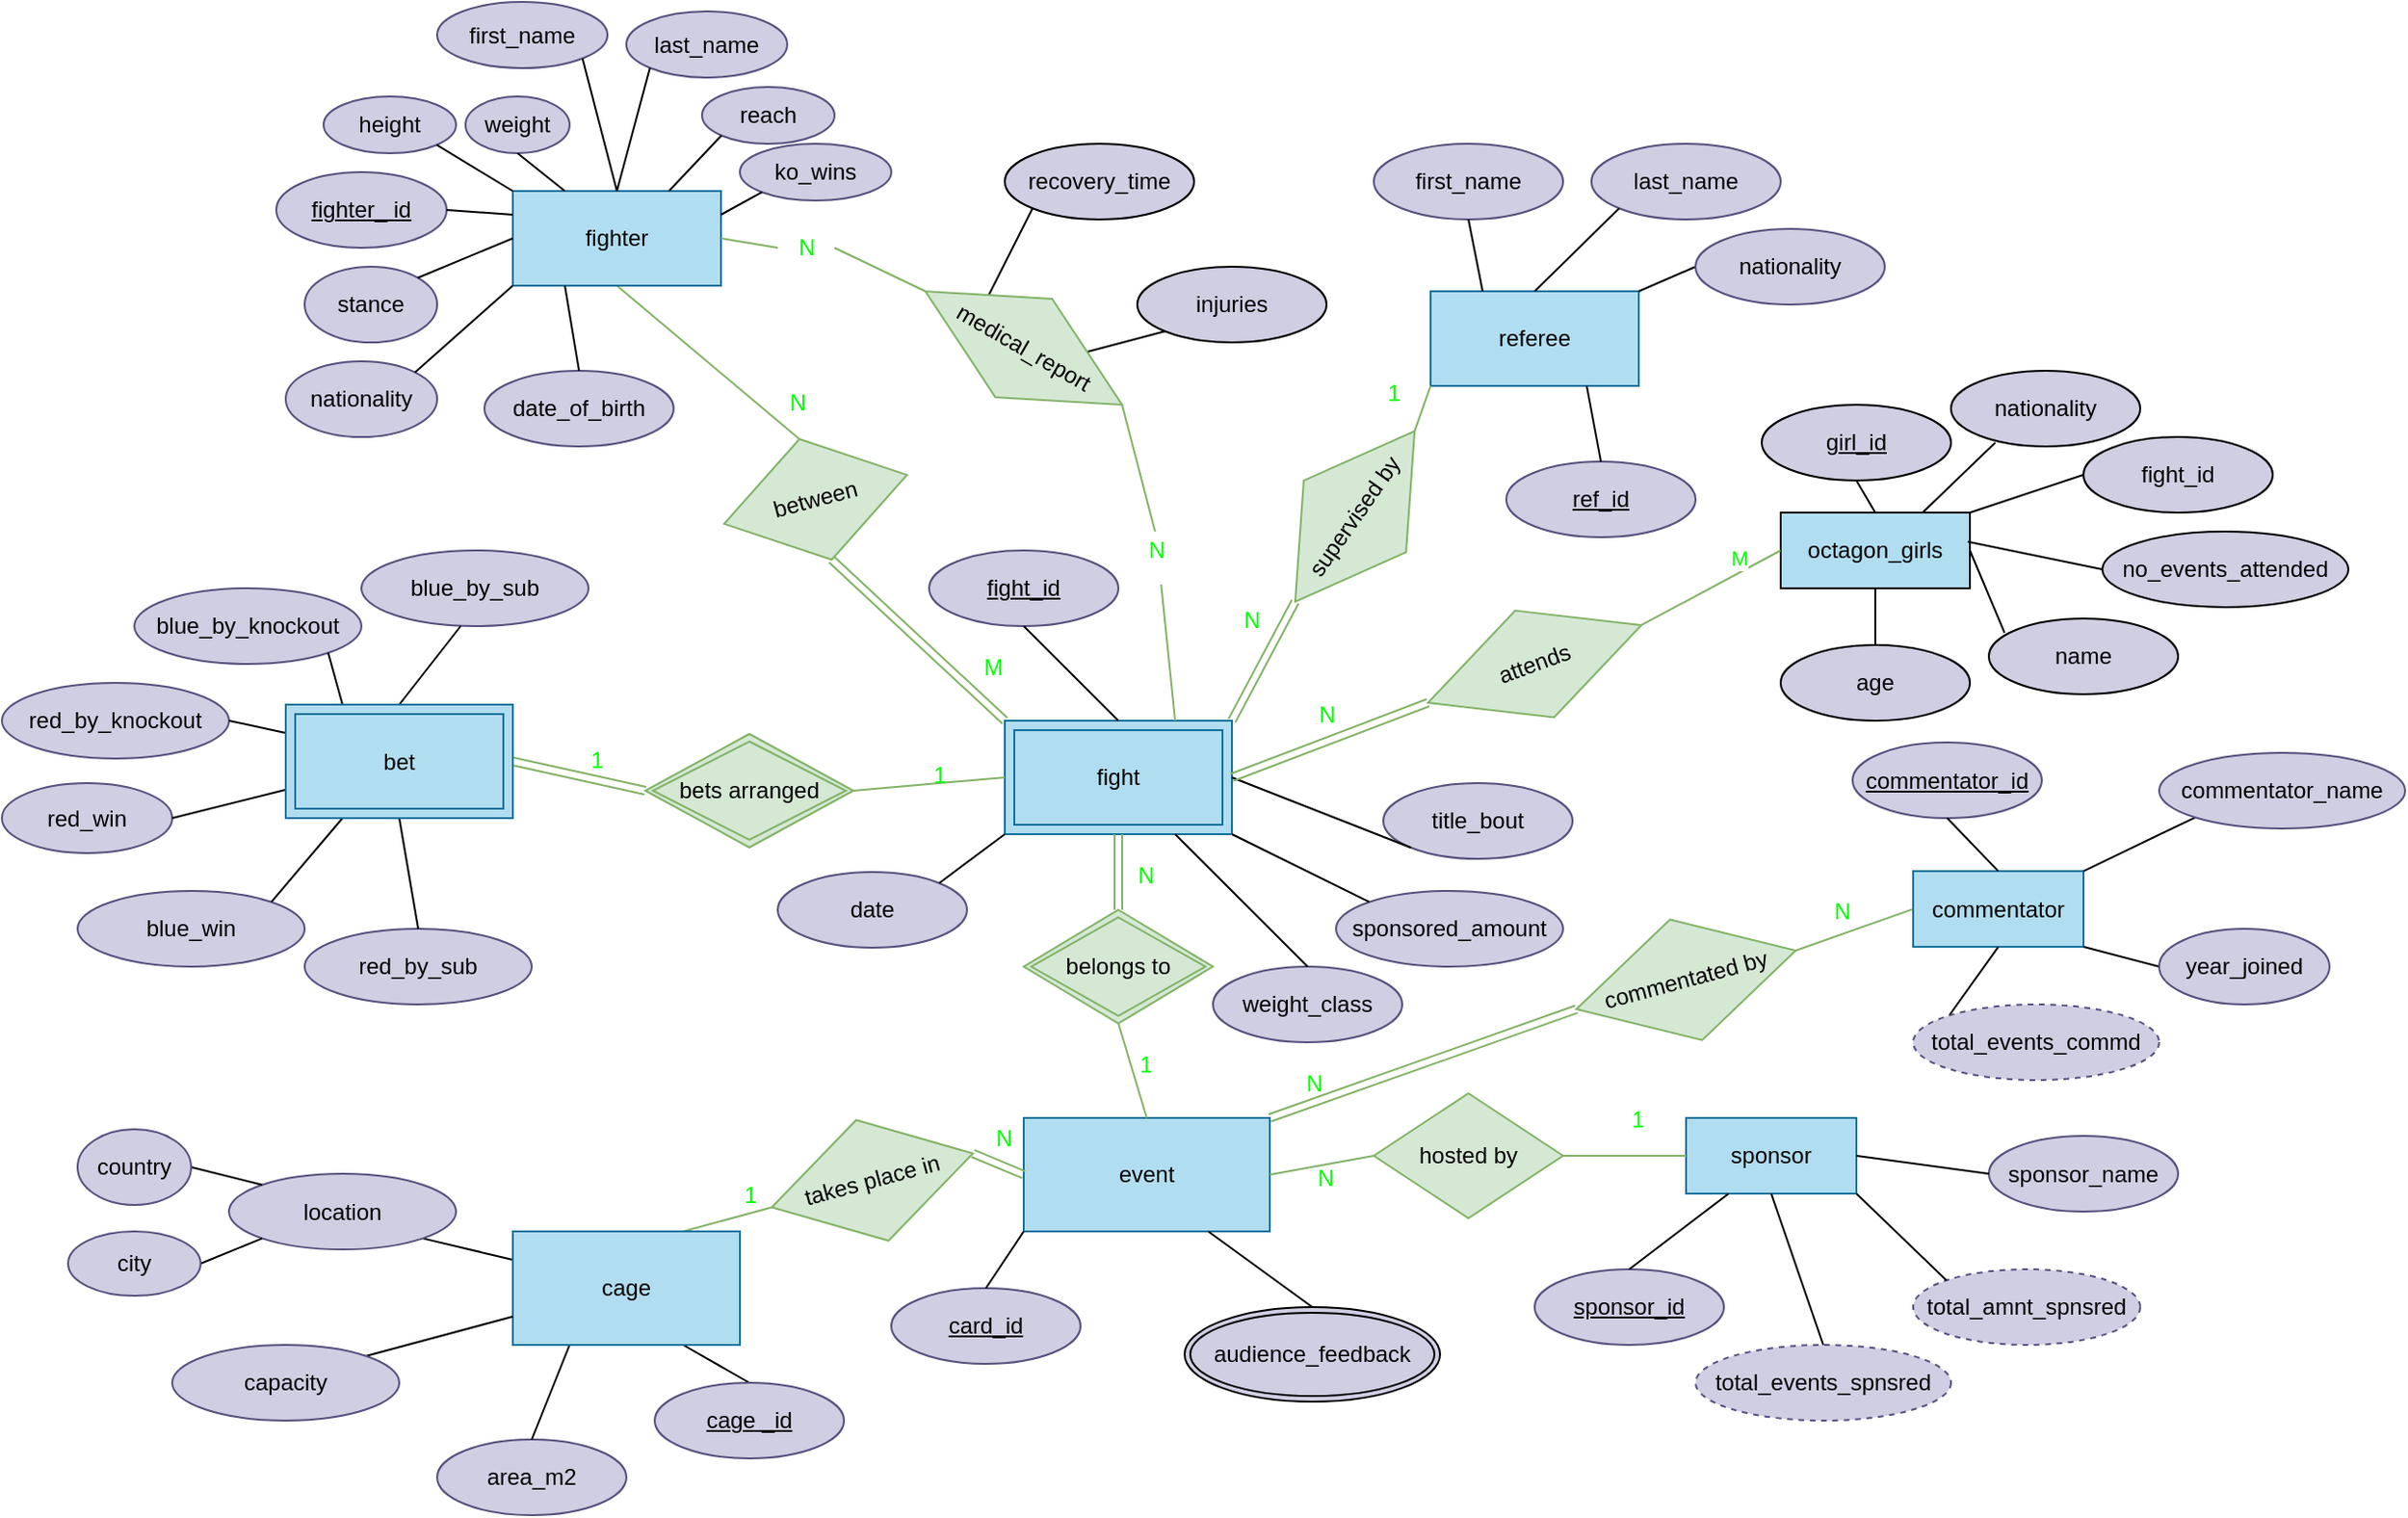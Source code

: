 <mxfile version="26.0.5">
  <diagram name="Page-1" id="aZuvtnex5jukQQ8GUdDq">
    <mxGraphModel dx="556" dy="307" grid="1" gridSize="10" guides="1" tooltips="1" connect="1" arrows="1" fold="1" page="1" pageScale="1" pageWidth="850" pageHeight="1100" math="0" shadow="0">
      <root>
        <mxCell id="0" />
        <mxCell id="1" parent="0" />
        <mxCell id="9VX4RvUI_FH1-eWX6P1F-1" value="between" style="shape=rhombus;perimeter=rhombusPerimeter;whiteSpace=wrap;html=1;align=center;rotation=-15;strokeColor=#82b366;fillColor=#d5e8d4;" parent="1" vertex="1">
          <mxGeometry x="630" y="340" width="100" height="66" as="geometry" />
        </mxCell>
        <mxCell id="9VX4RvUI_FH1-eWX6P1F-2" value="" style="shape=link;html=1;rounded=0;entryX=0;entryY=0;entryDx=0;entryDy=0;exitX=0.5;exitY=1;exitDx=0;exitDy=0;strokeColor=#82b366;fontColor=#00FF00;fillColor=#d5e8d4;" parent="1" source="9VX4RvUI_FH1-eWX6P1F-1" target="9VX4RvUI_FH1-eWX6P1F-12" edge="1">
          <mxGeometry relative="1" as="geometry">
            <mxPoint x="776" y="431" as="sourcePoint" />
            <mxPoint x="830" y="510" as="targetPoint" />
          </mxGeometry>
        </mxCell>
        <mxCell id="9VX4RvUI_FH1-eWX6P1F-3" value="M" style="resizable=0;html=1;whiteSpace=wrap;align=right;verticalAlign=bottom;fontColor=#00FF00;" parent="9VX4RvUI_FH1-eWX6P1F-2" connectable="0" vertex="1">
          <mxGeometry x="1" relative="1" as="geometry">
            <mxPoint y="-20" as="offset" />
          </mxGeometry>
        </mxCell>
        <mxCell id="9VX4RvUI_FH1-eWX6P1F-4" value="" style="endArrow=none;html=1;rounded=0;entryX=0.5;entryY=0;entryDx=0;entryDy=0;exitX=0.5;exitY=1;exitDx=0;exitDy=0;strokeColor=#82b366;fontColor=#00FF00;fillColor=#d5e8d4;" parent="1" source="9VX4RvUI_FH1-eWX6P1F-6" target="9VX4RvUI_FH1-eWX6P1F-1" edge="1">
          <mxGeometry relative="1" as="geometry">
            <mxPoint x="490" y="330" as="sourcePoint" />
            <mxPoint x="650" y="330" as="targetPoint" />
          </mxGeometry>
        </mxCell>
        <mxCell id="9VX4RvUI_FH1-eWX6P1F-5" value="event" style="whiteSpace=wrap;html=1;align=center;fillColor=#b1ddf0;strokeColor=#10739e;" parent="1" vertex="1">
          <mxGeometry x="790" y="700" width="130" height="60" as="geometry" />
        </mxCell>
        <mxCell id="9VX4RvUI_FH1-eWX6P1F-6" value="fighter" style="whiteSpace=wrap;html=1;align=center;fillColor=#b1ddf0;strokeColor=#10739e;" parent="1" vertex="1">
          <mxGeometry x="520" y="210" width="110" height="50" as="geometry" />
        </mxCell>
        <mxCell id="9VX4RvUI_FH1-eWX6P1F-7" value="sponsor" style="whiteSpace=wrap;html=1;align=center;fillColor=#b1ddf0;strokeColor=#10739e;" parent="1" vertex="1">
          <mxGeometry x="1140" y="700" width="90" height="40" as="geometry" />
        </mxCell>
        <mxCell id="9VX4RvUI_FH1-eWX6P1F-8" value="referee" style="whiteSpace=wrap;html=1;align=center;fillColor=#b1ddf0;strokeColor=#10739e;" parent="1" vertex="1">
          <mxGeometry x="1005" y="263" width="110" height="50" as="geometry" />
        </mxCell>
        <mxCell id="9VX4RvUI_FH1-eWX6P1F-9" value="N" style="resizable=0;html=1;whiteSpace=wrap;align=right;verticalAlign=bottom;fontColor=#00FF00;" parent="1" connectable="0" vertex="1">
          <mxGeometry x="680.004" y="359.995" as="geometry">
            <mxPoint x="-4" y="-29" as="offset" />
          </mxGeometry>
        </mxCell>
        <mxCell id="9VX4RvUI_FH1-eWX6P1F-10" value="hosted by" style="shape=rhombus;perimeter=rhombusPerimeter;whiteSpace=wrap;html=1;align=center;rotation=0;strokeColor=#82b366;fillColor=#d5e8d4;" parent="1" vertex="1">
          <mxGeometry x="975.0" y="687" width="100" height="66" as="geometry" />
        </mxCell>
        <mxCell id="9VX4RvUI_FH1-eWX6P1F-11" value="" style="endArrow=none;html=1;rounded=0;entryX=1;entryY=0.5;entryDx=0;entryDy=0;exitX=0;exitY=0.5;exitDx=0;exitDy=0;strokeColor=#82b366;fontColor=#00FF00;fillColor=#d5e8d4;" parent="1" source="9VX4RvUI_FH1-eWX6P1F-7" target="9VX4RvUI_FH1-eWX6P1F-10" edge="1">
          <mxGeometry relative="1" as="geometry">
            <mxPoint x="910" y="320" as="sourcePoint" />
            <mxPoint x="880" y="350" as="targetPoint" />
          </mxGeometry>
        </mxCell>
        <mxCell id="9VX4RvUI_FH1-eWX6P1F-12" value="fight" style="shape=ext;margin=3;double=1;whiteSpace=wrap;html=1;align=center;fillColor=#b1ddf0;strokeColor=#10739e;" parent="1" vertex="1">
          <mxGeometry x="780" y="490" width="120" height="60" as="geometry" />
        </mxCell>
        <mxCell id="9VX4RvUI_FH1-eWX6P1F-13" value="" style="shape=link;html=1;rounded=0;entryX=0.5;entryY=1;entryDx=0;entryDy=0;strokeColor=#82b366;fontColor=#00FF00;fillColor=#d5e8d4;exitX=0.5;exitY=0;exitDx=0;exitDy=0;" parent="1" source="9VX4RvUI_FH1-eWX6P1F-22" target="9VX4RvUI_FH1-eWX6P1F-12" edge="1">
          <mxGeometry relative="1" as="geometry">
            <mxPoint x="840" y="656" as="sourcePoint" />
            <mxPoint x="800" y="710" as="targetPoint" />
          </mxGeometry>
        </mxCell>
        <mxCell id="9VX4RvUI_FH1-eWX6P1F-14" value="N" style="resizable=0;html=1;whiteSpace=wrap;align=right;verticalAlign=bottom;fontColor=#00FF00;" parent="9VX4RvUI_FH1-eWX6P1F-13" connectable="0" vertex="1">
          <mxGeometry x="1" relative="1" as="geometry">
            <mxPoint x="20" y="30" as="offset" />
          </mxGeometry>
        </mxCell>
        <mxCell id="9VX4RvUI_FH1-eWX6P1F-15" value="" style="endArrow=none;html=1;rounded=0;entryX=0.5;entryY=1;entryDx=0;entryDy=0;exitX=0.5;exitY=0;exitDx=0;exitDy=0;strokeColor=#82b366;fontColor=#00FF00;fillColor=#d5e8d4;" parent="1" source="9VX4RvUI_FH1-eWX6P1F-5" target="9VX4RvUI_FH1-eWX6P1F-22" edge="1">
          <mxGeometry relative="1" as="geometry">
            <mxPoint x="640" y="500" as="sourcePoint" />
            <mxPoint x="840" y="590" as="targetPoint" />
            <Array as="points" />
          </mxGeometry>
        </mxCell>
        <mxCell id="9VX4RvUI_FH1-eWX6P1F-16" value="supervised by" style="shape=rhombus;perimeter=rhombusPerimeter;whiteSpace=wrap;html=1;align=center;rotation=-55;strokeColor=#82b366;fillColor=#d5e8d4;" parent="1" vertex="1">
          <mxGeometry x="910" y="349" width="110" height="66" as="geometry" />
        </mxCell>
        <mxCell id="9VX4RvUI_FH1-eWX6P1F-17" value="" style="shape=link;html=1;rounded=0;entryX=0;entryY=0.5;entryDx=0;entryDy=0;strokeColor=#82b366;fontColor=#00FF00;exitX=1;exitY=0;exitDx=0;exitDy=0;fillColor=#d5e8d4;" parent="1" source="9VX4RvUI_FH1-eWX6P1F-12" target="9VX4RvUI_FH1-eWX6P1F-16" edge="1">
          <mxGeometry relative="1" as="geometry">
            <mxPoint x="1060" y="640" as="sourcePoint" />
            <mxPoint x="1150" y="560" as="targetPoint" />
          </mxGeometry>
        </mxCell>
        <mxCell id="9VX4RvUI_FH1-eWX6P1F-18" value="N" style="resizable=0;html=1;whiteSpace=wrap;align=right;verticalAlign=bottom;fontColor=#00FF00;" parent="9VX4RvUI_FH1-eWX6P1F-17" connectable="0" vertex="1">
          <mxGeometry x="1" relative="1" as="geometry">
            <mxPoint x="-17" y="19" as="offset" />
          </mxGeometry>
        </mxCell>
        <mxCell id="9VX4RvUI_FH1-eWX6P1F-19" value="1" style="resizable=0;html=1;whiteSpace=wrap;align=right;verticalAlign=bottom;fontColor=#00FF00;" parent="1" connectable="0" vertex="1">
          <mxGeometry x="1119.996" y="709.543" as="geometry" />
        </mxCell>
        <mxCell id="9VX4RvUI_FH1-eWX6P1F-20" value="fight_id" style="ellipse;whiteSpace=wrap;html=1;align=center;fontStyle=4;fillColor=#d0cee2;strokeColor=#56517e;" parent="1" vertex="1">
          <mxGeometry x="740" y="400" width="100" height="40" as="geometry" />
        </mxCell>
        <mxCell id="9VX4RvUI_FH1-eWX6P1F-21" value="date" style="ellipse;whiteSpace=wrap;html=1;align=center;fillColor=#d0cee2;strokeColor=#56517e;" parent="1" vertex="1">
          <mxGeometry x="660" y="570" width="100" height="40" as="geometry" />
        </mxCell>
        <mxCell id="9VX4RvUI_FH1-eWX6P1F-22" value="belongs to" style="shape=rhombus;double=1;perimeter=rhombusPerimeter;whiteSpace=wrap;html=1;align=center;fillColor=#d5e8d4;strokeColor=#82b366;" parent="1" vertex="1">
          <mxGeometry x="790" y="590" width="100" height="60" as="geometry" />
        </mxCell>
        <mxCell id="9VX4RvUI_FH1-eWX6P1F-23" value="1" style="resizable=0;html=1;whiteSpace=wrap;align=right;verticalAlign=bottom;fontColor=#00FF00;" parent="1" connectable="0" vertex="1">
          <mxGeometry x="859.996" y="680.003" as="geometry" />
        </mxCell>
        <mxCell id="9VX4RvUI_FH1-eWX6P1F-24" value="" style="endArrow=none;html=1;rounded=0;entryX=0;entryY=0.5;entryDx=0;entryDy=0;exitX=1;exitY=0.5;exitDx=0;exitDy=0;strokeColor=#82b366;fontColor=#00FF00;fillColor=#d5e8d4;" parent="1" source="9VX4RvUI_FH1-eWX6P1F-111" target="9VX4RvUI_FH1-eWX6P1F-12" edge="1">
          <mxGeometry relative="1" as="geometry">
            <mxPoint x="700" y="527" as="sourcePoint" />
            <mxPoint x="731" y="381" as="targetPoint" />
          </mxGeometry>
        </mxCell>
        <mxCell id="9VX4RvUI_FH1-eWX6P1F-25" value="takes place in" style="shape=rhombus;perimeter=rhombusPerimeter;whiteSpace=wrap;html=1;align=center;rotation=-15;strokeColor=#82b366;fillColor=#d5e8d4;" parent="1" vertex="1">
          <mxGeometry x="655" y="700" width="110" height="66" as="geometry" />
        </mxCell>
        <mxCell id="9VX4RvUI_FH1-eWX6P1F-26" value="" style="endArrow=none;html=1;rounded=0;entryX=0.75;entryY=0;entryDx=0;entryDy=0;exitX=0;exitY=0.5;exitDx=0;exitDy=0;strokeColor=#82b366;fontColor=#00FF00;fillColor=#d5e8d4;" parent="1" source="9VX4RvUI_FH1-eWX6P1F-25" target="9VX4RvUI_FH1-eWX6P1F-85" edge="1">
          <mxGeometry relative="1" as="geometry">
            <mxPoint x="710" y="537" as="sourcePoint" />
            <mxPoint x="640" y="760" as="targetPoint" />
          </mxGeometry>
        </mxCell>
        <mxCell id="9VX4RvUI_FH1-eWX6P1F-27" value="" style="shape=link;html=1;rounded=0;entryX=0;entryY=0.5;entryDx=0;entryDy=0;strokeColor=#82b366;fontColor=#00FF00;fillColor=#d5e8d4;exitX=1;exitY=0.5;exitDx=0;exitDy=0;" parent="1" source="9VX4RvUI_FH1-eWX6P1F-121" target="9VX4RvUI_FH1-eWX6P1F-111" edge="1">
          <mxGeometry relative="1" as="geometry">
            <mxPoint x="520" y="515" as="sourcePoint" />
            <mxPoint x="600" y="527" as="targetPoint" />
          </mxGeometry>
        </mxCell>
        <mxCell id="9VX4RvUI_FH1-eWX6P1F-28" value="1" style="resizable=0;html=1;whiteSpace=wrap;align=right;verticalAlign=bottom;fontColor=#00FF00;" parent="9VX4RvUI_FH1-eWX6P1F-27" connectable="0" vertex="1">
          <mxGeometry x="1" relative="1" as="geometry">
            <mxPoint x="-20" y="-7" as="offset" />
          </mxGeometry>
        </mxCell>
        <mxCell id="9VX4RvUI_FH1-eWX6P1F-29" value="1" style="resizable=0;html=1;whiteSpace=wrap;align=right;verticalAlign=bottom;fontColor=#00FF00;" parent="1" connectable="0" vertex="1">
          <mxGeometry x="750.002" y="527.002" as="geometry" />
        </mxCell>
        <mxCell id="9VX4RvUI_FH1-eWX6P1F-30" value="" style="shape=link;html=1;rounded=0;entryX=1;entryY=0.5;entryDx=0;entryDy=0;strokeColor=#82b366;fontColor=#00FF00;exitX=0;exitY=0.5;exitDx=0;exitDy=0;fillColor=#d5e8d4;" parent="1" source="9VX4RvUI_FH1-eWX6P1F-5" target="9VX4RvUI_FH1-eWX6P1F-25" edge="1">
          <mxGeometry relative="1" as="geometry">
            <mxPoint x="900" y="550" as="sourcePoint" />
            <mxPoint x="980" y="553" as="targetPoint" />
          </mxGeometry>
        </mxCell>
        <mxCell id="9VX4RvUI_FH1-eWX6P1F-31" value="N" style="resizable=0;html=1;whiteSpace=wrap;align=right;verticalAlign=bottom;fontColor=#00FF00;" parent="9VX4RvUI_FH1-eWX6P1F-30" connectable="0" vertex="1">
          <mxGeometry x="1" relative="1" as="geometry">
            <mxPoint x="22" y="1" as="offset" />
          </mxGeometry>
        </mxCell>
        <mxCell id="9VX4RvUI_FH1-eWX6P1F-32" value="card_id" style="ellipse;whiteSpace=wrap;html=1;align=center;fontStyle=4;fillColor=#d0cee2;strokeColor=#56517e;" parent="1" vertex="1">
          <mxGeometry x="720" y="790" width="100" height="40" as="geometry" />
        </mxCell>
        <mxCell id="9VX4RvUI_FH1-eWX6P1F-33" value="&lt;div&gt;&lt;span style=&quot;background-color: transparent; color: light-dark(rgb(0, 0, 0), rgb(255, 255, 255));&quot;&gt;fighter_ id&lt;/span&gt;&lt;br&gt;&lt;/div&gt;" style="ellipse;whiteSpace=wrap;html=1;align=center;fontStyle=4;fillColor=#d0cee2;strokeColor=#56517e;" parent="1" vertex="1">
          <mxGeometry x="395" y="200" width="90" height="40" as="geometry" />
        </mxCell>
        <mxCell id="9VX4RvUI_FH1-eWX6P1F-34" value="sponsor_id" style="ellipse;whiteSpace=wrap;html=1;align=center;fontStyle=4;fillColor=#d0cee2;strokeColor=#56517e;" parent="1" vertex="1">
          <mxGeometry x="1060" y="780" width="100" height="40" as="geometry" />
        </mxCell>
        <mxCell id="9VX4RvUI_FH1-eWX6P1F-35" value="1" style="resizable=0;html=1;whiteSpace=wrap;align=right;verticalAlign=bottom;fontColor=#00FF00;" parent="1" connectable="0" vertex="1">
          <mxGeometry x="650.002" y="749.542" as="geometry" />
        </mxCell>
        <mxCell id="9VX4RvUI_FH1-eWX6P1F-36" value="ref_id" style="ellipse;whiteSpace=wrap;html=1;align=center;fontStyle=4;fillColor=#d0cee2;strokeColor=#56517e;" parent="1" vertex="1">
          <mxGeometry x="1045" y="353" width="100" height="40" as="geometry" />
        </mxCell>
        <mxCell id="9VX4RvUI_FH1-eWX6P1F-37" value="last&lt;span style=&quot;background-color: transparent; color: light-dark(rgb(0, 0, 0), rgb(255, 255, 255));&quot;&gt;_name&lt;/span&gt;" style="ellipse;whiteSpace=wrap;html=1;align=center;fillColor=#d0cee2;strokeColor=#56517e;" parent="1" vertex="1">
          <mxGeometry x="1090" y="185" width="100" height="40" as="geometry" />
        </mxCell>
        <mxCell id="9VX4RvUI_FH1-eWX6P1F-38" value="area_m2" style="ellipse;whiteSpace=wrap;html=1;align=center;fillColor=#d0cee2;strokeColor=#56517e;" parent="1" vertex="1">
          <mxGeometry x="480" y="870" width="100" height="40" as="geometry" />
        </mxCell>
        <mxCell id="9VX4RvUI_FH1-eWX6P1F-39" value="sponsor_name" style="ellipse;whiteSpace=wrap;html=1;align=center;fillColor=#d0cee2;strokeColor=#56517e;" parent="1" vertex="1">
          <mxGeometry x="1300" y="709.54" width="100" height="40" as="geometry" />
        </mxCell>
        <mxCell id="9VX4RvUI_FH1-eWX6P1F-40" value="first_name" style="ellipse;whiteSpace=wrap;html=1;align=center;fillColor=#d0cee2;strokeColor=#56517e;" parent="1" vertex="1">
          <mxGeometry x="480" y="110" width="90" height="35" as="geometry" />
        </mxCell>
        <mxCell id="9VX4RvUI_FH1-eWX6P1F-41" value="sponsored_amount" style="ellipse;whiteSpace=wrap;html=1;align=center;fillColor=#d0cee2;strokeColor=#56517e;" parent="1" vertex="1">
          <mxGeometry x="955" y="580" width="120" height="40" as="geometry" />
        </mxCell>
        <mxCell id="9VX4RvUI_FH1-eWX6P1F-42" value="total_amnt_spnsred" style="ellipse;whiteSpace=wrap;html=1;align=center;dashed=1;fillColor=#d0cee2;strokeColor=#56517e;" parent="1" vertex="1">
          <mxGeometry x="1260" y="780" width="120" height="40" as="geometry" />
        </mxCell>
        <mxCell id="9VX4RvUI_FH1-eWX6P1F-43" value="blue_by_knockout" style="ellipse;whiteSpace=wrap;html=1;align=center;fillColor=#d0cee2;strokeColor=#56517e;" parent="1" vertex="1">
          <mxGeometry x="320" y="420" width="120" height="40" as="geometry" />
        </mxCell>
        <mxCell id="9VX4RvUI_FH1-eWX6P1F-44" value="red_by_knockout" style="ellipse;whiteSpace=wrap;html=1;align=center;fillColor=#d0cee2;strokeColor=#56517e;" parent="1" vertex="1">
          <mxGeometry x="250" y="470" width="120" height="40" as="geometry" />
        </mxCell>
        <mxCell id="9VX4RvUI_FH1-eWX6P1F-45" value="red_win" style="ellipse;whiteSpace=wrap;html=1;align=center;fillColor=#d0cee2;strokeColor=#56517e;" parent="1" vertex="1">
          <mxGeometry x="250" y="523" width="90" height="37" as="geometry" />
        </mxCell>
        <mxCell id="9VX4RvUI_FH1-eWX6P1F-46" value="blue_win" style="ellipse;whiteSpace=wrap;html=1;align=center;fillColor=#d0cee2;strokeColor=#56517e;" parent="1" vertex="1">
          <mxGeometry x="290" y="580" width="120" height="40" as="geometry" />
        </mxCell>
        <mxCell id="9VX4RvUI_FH1-eWX6P1F-47" value="nationality" style="ellipse;whiteSpace=wrap;html=1;align=center;fillColor=#d0cee2;strokeColor=#56517e;" parent="1" vertex="1">
          <mxGeometry x="400" y="300" width="80" height="40" as="geometry" />
        </mxCell>
        <mxCell id="9VX4RvUI_FH1-eWX6P1F-48" value="" style="endArrow=none;html=1;rounded=0;entryX=0;entryY=0;entryDx=0;entryDy=0;exitX=1;exitY=1;exitDx=0;exitDy=0;" parent="1" source="9VX4RvUI_FH1-eWX6P1F-12" target="9VX4RvUI_FH1-eWX6P1F-41" edge="1">
          <mxGeometry width="50" height="50" relative="1" as="geometry">
            <mxPoint x="880" y="580" as="sourcePoint" />
            <mxPoint x="930" y="530" as="targetPoint" />
          </mxGeometry>
        </mxCell>
        <mxCell id="9VX4RvUI_FH1-eWX6P1F-49" value="" style="endArrow=none;html=1;rounded=0;entryX=0.5;entryY=1;entryDx=0;entryDy=0;exitX=0.5;exitY=0;exitDx=0;exitDy=0;" parent="1" source="9VX4RvUI_FH1-eWX6P1F-12" target="9VX4RvUI_FH1-eWX6P1F-20" edge="1">
          <mxGeometry width="50" height="50" relative="1" as="geometry">
            <mxPoint x="880" y="580" as="sourcePoint" />
            <mxPoint x="930" y="530" as="targetPoint" />
          </mxGeometry>
        </mxCell>
        <mxCell id="9VX4RvUI_FH1-eWX6P1F-50" value="" style="endArrow=none;html=1;rounded=0;exitX=1;exitY=0;exitDx=0;exitDy=0;entryX=0;entryY=1;entryDx=0;entryDy=0;" parent="1" source="9VX4RvUI_FH1-eWX6P1F-21" target="9VX4RvUI_FH1-eWX6P1F-12" edge="1">
          <mxGeometry width="50" height="50" relative="1" as="geometry">
            <mxPoint x="880" y="580" as="sourcePoint" />
            <mxPoint x="930" y="530" as="targetPoint" />
          </mxGeometry>
        </mxCell>
        <mxCell id="9VX4RvUI_FH1-eWX6P1F-51" value="" style="endArrow=none;html=1;rounded=0;exitX=1;exitY=1;exitDx=0;exitDy=0;entryX=0;entryY=0.25;entryDx=0;entryDy=0;" parent="1" source="9VX4RvUI_FH1-eWX6P1F-113" target="9VX4RvUI_FH1-eWX6P1F-85" edge="1">
          <mxGeometry width="50" height="50" relative="1" as="geometry">
            <mxPoint x="490" y="740" as="sourcePoint" />
            <mxPoint x="600" y="760" as="targetPoint" />
          </mxGeometry>
        </mxCell>
        <mxCell id="9VX4RvUI_FH1-eWX6P1F-52" value="" style="endArrow=none;html=1;rounded=0;exitX=0.5;exitY=0;exitDx=0;exitDy=0;entryX=0.25;entryY=1;entryDx=0;entryDy=0;" parent="1" source="9VX4RvUI_FH1-eWX6P1F-38" target="9VX4RvUI_FH1-eWX6P1F-85" edge="1">
          <mxGeometry width="50" height="50" relative="1" as="geometry">
            <mxPoint x="880" y="780" as="sourcePoint" />
            <mxPoint x="600" y="800" as="targetPoint" />
          </mxGeometry>
        </mxCell>
        <mxCell id="9VX4RvUI_FH1-eWX6P1F-53" value="" style="endArrow=none;html=1;rounded=0;exitX=0.5;exitY=0;exitDx=0;exitDy=0;entryX=0;entryY=1;entryDx=0;entryDy=0;" parent="1" source="9VX4RvUI_FH1-eWX6P1F-32" target="9VX4RvUI_FH1-eWX6P1F-5" edge="1">
          <mxGeometry width="50" height="50" relative="1" as="geometry">
            <mxPoint x="880" y="780" as="sourcePoint" />
            <mxPoint x="930" y="730" as="targetPoint" />
          </mxGeometry>
        </mxCell>
        <mxCell id="9VX4RvUI_FH1-eWX6P1F-54" value="" style="endArrow=none;html=1;rounded=0;exitX=0;exitY=0;exitDx=0;exitDy=0;entryX=1;entryY=1;entryDx=0;entryDy=0;" parent="1" source="9VX4RvUI_FH1-eWX6P1F-42" target="9VX4RvUI_FH1-eWX6P1F-7" edge="1">
          <mxGeometry width="50" height="50" relative="1" as="geometry">
            <mxPoint x="880" y="780" as="sourcePoint" />
            <mxPoint x="930" y="730" as="targetPoint" />
          </mxGeometry>
        </mxCell>
        <mxCell id="9VX4RvUI_FH1-eWX6P1F-55" value="" style="endArrow=none;html=1;rounded=0;exitX=0.5;exitY=0;exitDx=0;exitDy=0;entryX=0.25;entryY=1;entryDx=0;entryDy=0;" parent="1" source="9VX4RvUI_FH1-eWX6P1F-34" target="9VX4RvUI_FH1-eWX6P1F-7" edge="1">
          <mxGeometry width="50" height="50" relative="1" as="geometry">
            <mxPoint x="880" y="780" as="sourcePoint" />
            <mxPoint x="930" y="730" as="targetPoint" />
          </mxGeometry>
        </mxCell>
        <mxCell id="9VX4RvUI_FH1-eWX6P1F-56" value="" style="endArrow=none;html=1;rounded=0;exitX=0;exitY=0.5;exitDx=0;exitDy=0;entryX=1;entryY=0.5;entryDx=0;entryDy=0;" parent="1" source="9VX4RvUI_FH1-eWX6P1F-39" target="9VX4RvUI_FH1-eWX6P1F-7" edge="1">
          <mxGeometry width="50" height="50" relative="1" as="geometry">
            <mxPoint x="880" y="780" as="sourcePoint" />
            <mxPoint x="930" y="730" as="targetPoint" />
          </mxGeometry>
        </mxCell>
        <mxCell id="9VX4RvUI_FH1-eWX6P1F-57" value="" style="endArrow=none;html=1;rounded=0;entryX=0;entryY=1;entryDx=0;entryDy=0;exitX=0.5;exitY=0;exitDx=0;exitDy=0;" parent="1" source="9VX4RvUI_FH1-eWX6P1F-8" target="9VX4RvUI_FH1-eWX6P1F-37" edge="1">
          <mxGeometry width="50" height="50" relative="1" as="geometry">
            <mxPoint x="880" y="780" as="sourcePoint" />
            <mxPoint x="930" y="730" as="targetPoint" />
          </mxGeometry>
        </mxCell>
        <mxCell id="9VX4RvUI_FH1-eWX6P1F-58" value="" style="endArrow=none;html=1;rounded=0;entryX=0.5;entryY=0;entryDx=0;entryDy=0;exitX=0.75;exitY=1;exitDx=0;exitDy=0;" parent="1" source="9VX4RvUI_FH1-eWX6P1F-8" target="9VX4RvUI_FH1-eWX6P1F-36" edge="1">
          <mxGeometry width="50" height="50" relative="1" as="geometry">
            <mxPoint x="880" y="780" as="sourcePoint" />
            <mxPoint x="930" y="730" as="targetPoint" />
          </mxGeometry>
        </mxCell>
        <mxCell id="9VX4RvUI_FH1-eWX6P1F-59" value="" style="endArrow=none;html=1;rounded=0;entryX=1;entryY=0;entryDx=0;entryDy=0;exitX=0;exitY=1;exitDx=0;exitDy=0;" parent="1" source="9VX4RvUI_FH1-eWX6P1F-6" target="9VX4RvUI_FH1-eWX6P1F-47" edge="1">
          <mxGeometry width="50" height="50" relative="1" as="geometry">
            <mxPoint x="880" y="380" as="sourcePoint" />
            <mxPoint x="930" y="330" as="targetPoint" />
          </mxGeometry>
        </mxCell>
        <mxCell id="9VX4RvUI_FH1-eWX6P1F-60" value="" style="endArrow=none;html=1;rounded=0;entryX=1;entryY=0.5;entryDx=0;entryDy=0;exitX=0;exitY=0.25;exitDx=0;exitDy=0;" parent="1" source="9VX4RvUI_FH1-eWX6P1F-6" target="9VX4RvUI_FH1-eWX6P1F-33" edge="1">
          <mxGeometry width="50" height="50" relative="1" as="geometry">
            <mxPoint x="880" y="380" as="sourcePoint" />
            <mxPoint x="930" y="330" as="targetPoint" />
          </mxGeometry>
        </mxCell>
        <mxCell id="9VX4RvUI_FH1-eWX6P1F-61" value="" style="endArrow=none;html=1;rounded=0;entryX=1;entryY=1;entryDx=0;entryDy=0;exitX=0.5;exitY=0;exitDx=0;exitDy=0;" parent="1" source="9VX4RvUI_FH1-eWX6P1F-6" target="9VX4RvUI_FH1-eWX6P1F-40" edge="1">
          <mxGeometry width="50" height="50" relative="1" as="geometry">
            <mxPoint x="880" y="380" as="sourcePoint" />
            <mxPoint x="930" y="330" as="targetPoint" />
          </mxGeometry>
        </mxCell>
        <mxCell id="9VX4RvUI_FH1-eWX6P1F-62" value="" style="endArrow=none;html=1;rounded=0;exitX=1;exitY=1;exitDx=0;exitDy=0;entryX=0.25;entryY=0;entryDx=0;entryDy=0;" parent="1" source="9VX4RvUI_FH1-eWX6P1F-43" target="9VX4RvUI_FH1-eWX6P1F-121" edge="1">
          <mxGeometry width="50" height="50" relative="1" as="geometry">
            <mxPoint x="450" y="580" as="sourcePoint" />
            <mxPoint x="437.5" y="490" as="targetPoint" />
          </mxGeometry>
        </mxCell>
        <mxCell id="9VX4RvUI_FH1-eWX6P1F-63" value="" style="endArrow=none;html=1;rounded=0;exitX=1;exitY=0.5;exitDx=0;exitDy=0;entryX=0;entryY=0.25;entryDx=0;entryDy=0;" parent="1" source="9VX4RvUI_FH1-eWX6P1F-44" target="9VX4RvUI_FH1-eWX6P1F-121" edge="1">
          <mxGeometry width="50" height="50" relative="1" as="geometry">
            <mxPoint x="450" y="580" as="sourcePoint" />
            <mxPoint x="410" y="502.5" as="targetPoint" />
          </mxGeometry>
        </mxCell>
        <mxCell id="9VX4RvUI_FH1-eWX6P1F-64" value="" style="endArrow=none;html=1;rounded=0;exitX=1;exitY=0.5;exitDx=0;exitDy=0;entryX=0;entryY=0.75;entryDx=0;entryDy=0;" parent="1" source="9VX4RvUI_FH1-eWX6P1F-45" target="9VX4RvUI_FH1-eWX6P1F-121" edge="1">
          <mxGeometry width="50" height="50" relative="1" as="geometry">
            <mxPoint x="450" y="580" as="sourcePoint" />
            <mxPoint x="410" y="527.5" as="targetPoint" />
          </mxGeometry>
        </mxCell>
        <mxCell id="9VX4RvUI_FH1-eWX6P1F-65" value="" style="endArrow=none;html=1;rounded=0;exitX=1;exitY=0;exitDx=0;exitDy=0;entryX=0.25;entryY=1;entryDx=0;entryDy=0;" parent="1" source="9VX4RvUI_FH1-eWX6P1F-46" target="9VX4RvUI_FH1-eWX6P1F-121" edge="1">
          <mxGeometry width="50" height="50" relative="1" as="geometry">
            <mxPoint x="450" y="580" as="sourcePoint" />
            <mxPoint x="437.5" y="540" as="targetPoint" />
          </mxGeometry>
        </mxCell>
        <mxCell id="9VX4RvUI_FH1-eWX6P1F-66" value="title_bout" style="ellipse;whiteSpace=wrap;html=1;align=center;fillColor=#d0cee2;strokeColor=#56517e;" parent="1" vertex="1">
          <mxGeometry x="980" y="523" width="100" height="40" as="geometry" />
        </mxCell>
        <mxCell id="9VX4RvUI_FH1-eWX6P1F-67" value="weight_class" style="ellipse;whiteSpace=wrap;html=1;align=center;fillColor=#d0cee2;strokeColor=#56517e;" parent="1" vertex="1">
          <mxGeometry x="890" y="620" width="100" height="40" as="geometry" />
        </mxCell>
        <mxCell id="9VX4RvUI_FH1-eWX6P1F-68" value="" style="endArrow=none;html=1;rounded=0;entryX=0.5;entryY=0;entryDx=0;entryDy=0;exitX=0.75;exitY=1;exitDx=0;exitDy=0;" parent="1" source="9VX4RvUI_FH1-eWX6P1F-12" target="9VX4RvUI_FH1-eWX6P1F-67" edge="1">
          <mxGeometry width="50" height="50" relative="1" as="geometry">
            <mxPoint x="740" y="540" as="sourcePoint" />
            <mxPoint x="790" y="490" as="targetPoint" />
          </mxGeometry>
        </mxCell>
        <mxCell id="9VX4RvUI_FH1-eWX6P1F-69" value="" style="endArrow=none;html=1;rounded=0;entryX=0;entryY=1;entryDx=0;entryDy=0;exitX=1;exitY=0.5;exitDx=0;exitDy=0;" parent="1" source="9VX4RvUI_FH1-eWX6P1F-12" target="9VX4RvUI_FH1-eWX6P1F-66" edge="1">
          <mxGeometry width="50" height="50" relative="1" as="geometry">
            <mxPoint x="740" y="540" as="sourcePoint" />
            <mxPoint x="790" y="490" as="targetPoint" />
          </mxGeometry>
        </mxCell>
        <mxCell id="9VX4RvUI_FH1-eWX6P1F-70" value="height" style="ellipse;whiteSpace=wrap;html=1;align=center;fillColor=#d0cee2;strokeColor=#56517e;" parent="1" vertex="1">
          <mxGeometry x="420" y="160" width="70" height="30" as="geometry" />
        </mxCell>
        <mxCell id="9VX4RvUI_FH1-eWX6P1F-71" value="date_of_birth" style="ellipse;whiteSpace=wrap;html=1;align=center;fillColor=#d0cee2;strokeColor=#56517e;" parent="1" vertex="1">
          <mxGeometry x="505" y="305" width="100" height="40" as="geometry" />
        </mxCell>
        <mxCell id="9VX4RvUI_FH1-eWX6P1F-72" value="weight" style="ellipse;whiteSpace=wrap;html=1;align=center;fillColor=#d0cee2;strokeColor=#56517e;rotation=0;" parent="1" vertex="1">
          <mxGeometry x="495" y="160" width="55" height="30" as="geometry" />
        </mxCell>
        <mxCell id="9VX4RvUI_FH1-eWX6P1F-73" value="reach" style="ellipse;whiteSpace=wrap;html=1;align=center;fillColor=#d0cee2;strokeColor=#56517e;" parent="1" vertex="1">
          <mxGeometry x="620" y="155" width="70" height="30" as="geometry" />
        </mxCell>
        <mxCell id="9VX4RvUI_FH1-eWX6P1F-74" value="stance" style="ellipse;whiteSpace=wrap;html=1;align=center;fillColor=#d0cee2;strokeColor=#56517e;" parent="1" vertex="1">
          <mxGeometry x="410" y="250" width="70" height="40" as="geometry" />
        </mxCell>
        <mxCell id="9VX4RvUI_FH1-eWX6P1F-75" value="" style="endArrow=none;html=1;rounded=0;entryX=0.5;entryY=1;entryDx=0;entryDy=0;exitX=0.25;exitY=0;exitDx=0;exitDy=0;" parent="1" source="9VX4RvUI_FH1-eWX6P1F-6" target="9VX4RvUI_FH1-eWX6P1F-72" edge="1">
          <mxGeometry width="50" height="50" relative="1" as="geometry">
            <mxPoint x="440" y="340" as="sourcePoint" />
            <mxPoint x="490" y="290" as="targetPoint" />
          </mxGeometry>
        </mxCell>
        <mxCell id="9VX4RvUI_FH1-eWX6P1F-76" value="" style="endArrow=none;html=1;rounded=0;entryX=0;entryY=0;entryDx=0;entryDy=0;exitX=1;exitY=1;exitDx=0;exitDy=0;" parent="1" source="9VX4RvUI_FH1-eWX6P1F-70" target="9VX4RvUI_FH1-eWX6P1F-6" edge="1">
          <mxGeometry width="50" height="50" relative="1" as="geometry">
            <mxPoint x="440" y="340" as="sourcePoint" />
            <mxPoint x="490" y="290" as="targetPoint" />
          </mxGeometry>
        </mxCell>
        <mxCell id="9VX4RvUI_FH1-eWX6P1F-77" value="" style="endArrow=none;html=1;rounded=0;entryX=0.5;entryY=0;entryDx=0;entryDy=0;exitX=0.25;exitY=1;exitDx=0;exitDy=0;" parent="1" source="9VX4RvUI_FH1-eWX6P1F-6" target="9VX4RvUI_FH1-eWX6P1F-71" edge="1">
          <mxGeometry width="50" height="50" relative="1" as="geometry">
            <mxPoint x="440" y="340" as="sourcePoint" />
            <mxPoint x="490" y="290" as="targetPoint" />
          </mxGeometry>
        </mxCell>
        <mxCell id="9VX4RvUI_FH1-eWX6P1F-78" value="" style="endArrow=none;html=1;rounded=0;entryX=0;entryY=1;entryDx=0;entryDy=0;exitX=0.75;exitY=0;exitDx=0;exitDy=0;" parent="1" source="9VX4RvUI_FH1-eWX6P1F-6" target="9VX4RvUI_FH1-eWX6P1F-73" edge="1">
          <mxGeometry width="50" height="50" relative="1" as="geometry">
            <mxPoint x="633" y="220" as="sourcePoint" />
            <mxPoint x="490" y="290" as="targetPoint" />
          </mxGeometry>
        </mxCell>
        <mxCell id="9VX4RvUI_FH1-eWX6P1F-79" value="" style="endArrow=none;html=1;rounded=0;entryX=1;entryY=0;entryDx=0;entryDy=0;exitX=0;exitY=0.5;exitDx=0;exitDy=0;" parent="1" source="9VX4RvUI_FH1-eWX6P1F-6" target="9VX4RvUI_FH1-eWX6P1F-74" edge="1">
          <mxGeometry width="50" height="50" relative="1" as="geometry">
            <mxPoint x="570" y="400" as="sourcePoint" />
            <mxPoint x="620" y="350" as="targetPoint" />
          </mxGeometry>
        </mxCell>
        <mxCell id="9VX4RvUI_FH1-eWX6P1F-80" value="" style="endArrow=none;html=1;rounded=0;entryX=0.5;entryY=0;entryDx=0;entryDy=0;exitX=0.75;exitY=1;exitDx=0;exitDy=0;" parent="1" source="9VX4RvUI_FH1-eWX6P1F-85" target="9VX4RvUI_FH1-eWX6P1F-120" edge="1">
          <mxGeometry width="50" height="50" relative="1" as="geometry">
            <mxPoint x="640" y="800" as="sourcePoint" />
            <mxPoint x="670" y="840" as="targetPoint" />
          </mxGeometry>
        </mxCell>
        <mxCell id="9VX4RvUI_FH1-eWX6P1F-81" value="blue_by_sub" style="ellipse;whiteSpace=wrap;html=1;align=center;fillColor=#d0cee2;strokeColor=#56517e;" parent="1" vertex="1">
          <mxGeometry x="440" y="400" width="120" height="40" as="geometry" />
        </mxCell>
        <mxCell id="9VX4RvUI_FH1-eWX6P1F-82" value="red_by_sub" style="ellipse;whiteSpace=wrap;html=1;align=center;fillColor=#d0cee2;strokeColor=#56517e;" parent="1" vertex="1">
          <mxGeometry x="410" y="600" width="120" height="40" as="geometry" />
        </mxCell>
        <mxCell id="9VX4RvUI_FH1-eWX6P1F-83" value="" style="endArrow=none;html=1;rounded=0;entryX=0.5;entryY=0;entryDx=0;entryDy=0;exitX=0.5;exitY=1;exitDx=0;exitDy=0;" parent="1" source="9VX4RvUI_FH1-eWX6P1F-121" target="9VX4RvUI_FH1-eWX6P1F-82" edge="1">
          <mxGeometry width="50" height="50" relative="1" as="geometry">
            <mxPoint x="465" y="540" as="sourcePoint" />
            <mxPoint x="600" y="450" as="targetPoint" />
          </mxGeometry>
        </mxCell>
        <mxCell id="9VX4RvUI_FH1-eWX6P1F-84" value="" style="endArrow=none;html=1;rounded=0;exitX=0.437;exitY=1;exitDx=0;exitDy=0;exitPerimeter=0;entryX=0.5;entryY=0;entryDx=0;entryDy=0;" parent="1" source="9VX4RvUI_FH1-eWX6P1F-81" target="9VX4RvUI_FH1-eWX6P1F-121" edge="1">
          <mxGeometry width="50" height="50" relative="1" as="geometry">
            <mxPoint x="550" y="500" as="sourcePoint" />
            <mxPoint x="465" y="490" as="targetPoint" />
          </mxGeometry>
        </mxCell>
        <mxCell id="9VX4RvUI_FH1-eWX6P1F-85" value="cage" style="whiteSpace=wrap;html=1;align=center;fillColor=#b1ddf0;strokeColor=#10739e;" parent="1" vertex="1">
          <mxGeometry x="520" y="760" width="120" height="60" as="geometry" />
        </mxCell>
        <mxCell id="9VX4RvUI_FH1-eWX6P1F-88" value="" style="endArrow=none;html=1;rounded=0;entryX=1;entryY=0.5;entryDx=0;entryDy=0;exitX=0;exitY=1;exitDx=0;exitDy=0;strokeColor=#82b366;fontColor=#00FF00;fillColor=#d5e8d4;" parent="1" source="9VX4RvUI_FH1-eWX6P1F-8" target="9VX4RvUI_FH1-eWX6P1F-16" edge="1">
          <mxGeometry relative="1" as="geometry">
            <mxPoint x="1170" y="736" as="sourcePoint" />
            <mxPoint x="1085" y="723" as="targetPoint" />
          </mxGeometry>
        </mxCell>
        <mxCell id="9VX4RvUI_FH1-eWX6P1F-89" value="ko_wins" style="ellipse;whiteSpace=wrap;html=1;align=center;fillColor=#d0cee2;strokeColor=#56517e;" parent="1" vertex="1">
          <mxGeometry x="640" y="185" width="80" height="30" as="geometry" />
        </mxCell>
        <mxCell id="9VX4RvUI_FH1-eWX6P1F-90" value="" style="endArrow=none;html=1;rounded=0;entryX=0;entryY=1;entryDx=0;entryDy=0;exitX=1;exitY=0.25;exitDx=0;exitDy=0;" parent="1" source="9VX4RvUI_FH1-eWX6P1F-6" target="9VX4RvUI_FH1-eWX6P1F-89" edge="1">
          <mxGeometry width="50" height="50" relative="1" as="geometry">
            <mxPoint x="710" y="290" as="sourcePoint" />
            <mxPoint x="500" y="350" as="targetPoint" />
          </mxGeometry>
        </mxCell>
        <mxCell id="9VX4RvUI_FH1-eWX6P1F-91" value="" style="endArrow=none;html=1;rounded=0;exitX=1;exitY=0;exitDx=0;exitDy=0;entryX=0;entryY=0.5;entryDx=0;entryDy=0;" parent="1" source="9VX4RvUI_FH1-eWX6P1F-8" target="bmsKPPKgogqOQ1_oIMIK-13" edge="1">
          <mxGeometry width="50" height="50" relative="1" as="geometry">
            <mxPoint x="1430" y="383" as="sourcePoint" />
            <mxPoint x="1145.0" y="250" as="targetPoint" />
          </mxGeometry>
        </mxCell>
        <mxCell id="9VX4RvUI_FH1-eWX6P1F-92" value="commentated by" style="shape=rhombus;perimeter=rhombusPerimeter;whiteSpace=wrap;html=1;align=center;rotation=-15;strokeColor=#82b366;fillColor=#d5e8d4;" parent="1" vertex="1">
          <mxGeometry x="1080" y="594" width="120" height="66" as="geometry" />
        </mxCell>
        <mxCell id="9VX4RvUI_FH1-eWX6P1F-93" value="" style="shape=link;html=1;rounded=0;exitX=0;exitY=0.5;exitDx=0;exitDy=0;strokeColor=#82b366;fontColor=#00FF00;entryX=1;entryY=0;entryDx=0;entryDy=0;fillColor=#d5e8d4;" parent="1" source="9VX4RvUI_FH1-eWX6P1F-92" target="9VX4RvUI_FH1-eWX6P1F-5" edge="1">
          <mxGeometry relative="1" as="geometry">
            <mxPoint x="1151" y="381" as="sourcePoint" />
            <mxPoint x="1035" y="640" as="targetPoint" />
          </mxGeometry>
        </mxCell>
        <mxCell id="9VX4RvUI_FH1-eWX6P1F-94" value="N" style="resizable=0;html=1;whiteSpace=wrap;align=right;verticalAlign=bottom;fontColor=#00FF00;" parent="9VX4RvUI_FH1-eWX6P1F-93" connectable="0" vertex="1">
          <mxGeometry x="1" relative="1" as="geometry">
            <mxPoint x="30" y="-10" as="offset" />
          </mxGeometry>
        </mxCell>
        <mxCell id="9VX4RvUI_FH1-eWX6P1F-95" value="" style="endArrow=none;html=1;rounded=0;entryX=1;entryY=0.5;entryDx=0;entryDy=0;strokeColor=#82b366;fontColor=#00FF00;fillColor=#d5e8d4;exitX=0;exitY=0.5;exitDx=0;exitDy=0;" parent="1" source="9VX4RvUI_FH1-eWX6P1F-97" target="9VX4RvUI_FH1-eWX6P1F-92" edge="1">
          <mxGeometry relative="1" as="geometry">
            <mxPoint x="1305" y="560" as="sourcePoint" />
            <mxPoint x="1025" y="230" as="targetPoint" />
          </mxGeometry>
        </mxCell>
        <mxCell id="9VX4RvUI_FH1-eWX6P1F-96" value="N" style="resizable=0;html=1;whiteSpace=wrap;align=right;verticalAlign=bottom;fontColor=#00FF00;" parent="1" connectable="0" vertex="1">
          <mxGeometry x="1229.996" y="600.003" as="geometry">
            <mxPoint x="-1" y="-1" as="offset" />
          </mxGeometry>
        </mxCell>
        <mxCell id="9VX4RvUI_FH1-eWX6P1F-97" value="commentator" style="whiteSpace=wrap;html=1;align=center;fillColor=#b1ddf0;strokeColor=#10739e;" parent="1" vertex="1">
          <mxGeometry x="1260" y="569.54" width="90" height="40" as="geometry" />
        </mxCell>
        <mxCell id="9VX4RvUI_FH1-eWX6P1F-98" value="1" style="resizable=0;html=1;whiteSpace=wrap;align=right;verticalAlign=bottom;fontColor=#00FF00;" parent="1" connectable="0" vertex="1">
          <mxGeometry x="990.002" y="325.002" as="geometry" />
        </mxCell>
        <mxCell id="9VX4RvUI_FH1-eWX6P1F-99" value="commentator_id" style="ellipse;whiteSpace=wrap;html=1;align=center;fontStyle=4;fillColor=#d0cee2;strokeColor=#56517e;" parent="1" vertex="1">
          <mxGeometry x="1228" y="501.5" width="100" height="40" as="geometry" />
        </mxCell>
        <mxCell id="9VX4RvUI_FH1-eWX6P1F-100" value="" style="endArrow=none;html=1;rounded=0;entryX=0.5;entryY=0;entryDx=0;entryDy=0;exitX=0.5;exitY=1;exitDx=0;exitDy=0;" parent="1" source="9VX4RvUI_FH1-eWX6P1F-99" target="9VX4RvUI_FH1-eWX6P1F-97" edge="1">
          <mxGeometry width="50" height="50" relative="1" as="geometry">
            <mxPoint x="1308" y="458.5" as="sourcePoint" />
            <mxPoint x="1382" y="487.5" as="targetPoint" />
          </mxGeometry>
        </mxCell>
        <mxCell id="9VX4RvUI_FH1-eWX6P1F-101" value="" style="endArrow=none;html=1;rounded=0;entryX=1;entryY=0;entryDx=0;entryDy=0;exitX=0;exitY=1;exitDx=0;exitDy=0;" parent="1" source="9VX4RvUI_FH1-eWX6P1F-102" target="9VX4RvUI_FH1-eWX6P1F-97" edge="1">
          <mxGeometry width="50" height="50" relative="1" as="geometry">
            <mxPoint x="1430" y="551.5" as="sourcePoint" />
            <mxPoint x="1457" y="580" as="targetPoint" />
          </mxGeometry>
        </mxCell>
        <mxCell id="9VX4RvUI_FH1-eWX6P1F-102" value="commentator_name" style="ellipse;whiteSpace=wrap;html=1;align=center;fillColor=#d0cee2;strokeColor=#56517e;" parent="1" vertex="1">
          <mxGeometry x="1390" y="507" width="130" height="40" as="geometry" />
        </mxCell>
        <mxCell id="9VX4RvUI_FH1-eWX6P1F-103" value="" style="endArrow=none;html=1;rounded=0;entryX=1;entryY=1;entryDx=0;entryDy=0;exitX=0;exitY=0.5;exitDx=0;exitDy=0;" parent="1" source="9VX4RvUI_FH1-eWX6P1F-104" target="9VX4RvUI_FH1-eWX6P1F-97" edge="1">
          <mxGeometry width="50" height="50" relative="1" as="geometry">
            <mxPoint x="1430" y="644.5" as="sourcePoint" />
            <mxPoint x="1350" y="663" as="targetPoint" />
          </mxGeometry>
        </mxCell>
        <mxCell id="9VX4RvUI_FH1-eWX6P1F-104" value="year_joined" style="ellipse;whiteSpace=wrap;html=1;align=center;fillColor=#d0cee2;strokeColor=#56517e;" parent="1" vertex="1">
          <mxGeometry x="1390" y="600" width="90" height="40" as="geometry" />
        </mxCell>
        <mxCell id="9VX4RvUI_FH1-eWX6P1F-105" value="" style="endArrow=none;html=1;rounded=0;entryX=0.5;entryY=1;entryDx=0;entryDy=0;exitX=0;exitY=0;exitDx=0;exitDy=0;" parent="1" source="9VX4RvUI_FH1-eWX6P1F-106" target="9VX4RvUI_FH1-eWX6P1F-97" edge="1">
          <mxGeometry width="50" height="50" relative="1" as="geometry">
            <mxPoint x="1510" y="890" as="sourcePoint" />
            <mxPoint x="1415" y="720" as="targetPoint" />
          </mxGeometry>
        </mxCell>
        <mxCell id="9VX4RvUI_FH1-eWX6P1F-106" value="total_events_commd" style="ellipse;whiteSpace=wrap;html=1;align=center;dashed=1;fillColor=#d0cee2;strokeColor=#56517e;" parent="1" vertex="1">
          <mxGeometry x="1260" y="640" width="130" height="40" as="geometry" />
        </mxCell>
        <mxCell id="9VX4RvUI_FH1-eWX6P1F-107" value="total_events_spnsred" style="ellipse;whiteSpace=wrap;html=1;align=center;dashed=1;fillColor=#d0cee2;strokeColor=#56517e;" parent="1" vertex="1">
          <mxGeometry x="1145" y="820" width="135" height="40" as="geometry" />
        </mxCell>
        <mxCell id="9VX4RvUI_FH1-eWX6P1F-108" value="" style="endArrow=none;html=1;rounded=0;exitX=0.5;exitY=0;exitDx=0;exitDy=0;entryX=0.5;entryY=1;entryDx=0;entryDy=0;" parent="1" source="9VX4RvUI_FH1-eWX6P1F-107" target="9VX4RvUI_FH1-eWX6P1F-7" edge="1">
          <mxGeometry width="50" height="50" relative="1" as="geometry">
            <mxPoint x="840" y="820" as="sourcePoint" />
            <mxPoint x="1190" y="780" as="targetPoint" />
          </mxGeometry>
        </mxCell>
        <mxCell id="9VX4RvUI_FH1-eWX6P1F-109" value="" style="endArrow=none;html=1;rounded=0;entryX=1;entryY=0.5;entryDx=0;entryDy=0;exitX=0;exitY=0.5;exitDx=0;exitDy=0;strokeColor=#82b366;fontColor=#00FF00;fillColor=#d5e8d4;" parent="1" source="9VX4RvUI_FH1-eWX6P1F-10" target="9VX4RvUI_FH1-eWX6P1F-5" edge="1">
          <mxGeometry relative="1" as="geometry">
            <mxPoint x="1150" y="730" as="sourcePoint" />
            <mxPoint x="1085" y="723" as="targetPoint" />
          </mxGeometry>
        </mxCell>
        <mxCell id="9VX4RvUI_FH1-eWX6P1F-110" value="N" style="resizable=0;html=1;whiteSpace=wrap;align=right;verticalAlign=bottom;fontColor=#00FF00;" parent="1" connectable="0" vertex="1">
          <mxGeometry x="955.002" y="740.001" as="geometry" />
        </mxCell>
        <mxCell id="9VX4RvUI_FH1-eWX6P1F-111" value="bets arranged" style="shape=rhombus;double=1;perimeter=rhombusPerimeter;whiteSpace=wrap;html=1;align=center;fillColor=#d5e8d4;strokeColor=#82b366;" parent="1" vertex="1">
          <mxGeometry x="590" y="497" width="110" height="60" as="geometry" />
        </mxCell>
        <mxCell id="9VX4RvUI_FH1-eWX6P1F-113" value="location" style="ellipse;whiteSpace=wrap;html=1;align=center;fillColor=#d0cee2;strokeColor=#56517e;" parent="1" vertex="1">
          <mxGeometry x="370" y="729.54" width="120" height="40" as="geometry" />
        </mxCell>
        <mxCell id="9VX4RvUI_FH1-eWX6P1F-114" value="" style="endArrow=none;html=1;rounded=0;exitX=1;exitY=0.5;exitDx=0;exitDy=0;entryX=0;entryY=0;entryDx=0;entryDy=0;" parent="1" source="9VX4RvUI_FH1-eWX6P1F-115" target="9VX4RvUI_FH1-eWX6P1F-113" edge="1">
          <mxGeometry width="50" height="50" relative="1" as="geometry">
            <mxPoint x="350" y="745" as="sourcePoint" />
            <mxPoint x="380" y="765" as="targetPoint" />
          </mxGeometry>
        </mxCell>
        <mxCell id="9VX4RvUI_FH1-eWX6P1F-115" value="country" style="ellipse;whiteSpace=wrap;html=1;align=center;fillColor=#d0cee2;strokeColor=#56517e;" parent="1" vertex="1">
          <mxGeometry x="290" y="706" width="60" height="40" as="geometry" />
        </mxCell>
        <mxCell id="9VX4RvUI_FH1-eWX6P1F-116" value="" style="endArrow=none;html=1;rounded=0;exitX=1;exitY=0.5;exitDx=0;exitDy=0;entryX=0;entryY=1;entryDx=0;entryDy=0;" parent="1" source="9VX4RvUI_FH1-eWX6P1F-117" target="9VX4RvUI_FH1-eWX6P1F-113" edge="1">
          <mxGeometry width="50" height="50" relative="1" as="geometry">
            <mxPoint x="340" y="820" as="sourcePoint" />
            <mxPoint x="370" y="840" as="targetPoint" />
          </mxGeometry>
        </mxCell>
        <mxCell id="9VX4RvUI_FH1-eWX6P1F-117" value="city" style="ellipse;whiteSpace=wrap;html=1;align=center;fillColor=#d0cee2;strokeColor=#56517e;" parent="1" vertex="1">
          <mxGeometry x="285" y="760" width="70" height="34" as="geometry" />
        </mxCell>
        <mxCell id="9VX4RvUI_FH1-eWX6P1F-118" value="" style="endArrow=none;html=1;rounded=0;exitX=1;exitY=0;exitDx=0;exitDy=0;entryX=0;entryY=0.75;entryDx=0;entryDy=0;" parent="1" source="9VX4RvUI_FH1-eWX6P1F-119" target="9VX4RvUI_FH1-eWX6P1F-85" edge="1">
          <mxGeometry width="50" height="50" relative="1" as="geometry">
            <mxPoint x="350" y="910" as="sourcePoint" />
            <mxPoint x="380" y="930" as="targetPoint" />
          </mxGeometry>
        </mxCell>
        <mxCell id="9VX4RvUI_FH1-eWX6P1F-119" value="capacity" style="ellipse;whiteSpace=wrap;html=1;align=center;fillColor=#d0cee2;strokeColor=#56517e;" parent="1" vertex="1">
          <mxGeometry x="340" y="820" width="120" height="40" as="geometry" />
        </mxCell>
        <mxCell id="9VX4RvUI_FH1-eWX6P1F-120" value="cage _id" style="ellipse;whiteSpace=wrap;html=1;align=center;fontStyle=4;fillColor=#d0cee2;strokeColor=#56517e;" parent="1" vertex="1">
          <mxGeometry x="595" y="840" width="100" height="40" as="geometry" />
        </mxCell>
        <mxCell id="9VX4RvUI_FH1-eWX6P1F-121" value="bet" style="shape=ext;margin=3;double=1;whiteSpace=wrap;html=1;align=center;fillColor=#b1ddf0;strokeColor=#10739e;" parent="1" vertex="1">
          <mxGeometry x="400" y="481.5" width="120" height="60" as="geometry" />
        </mxCell>
        <mxCell id="9VX4RvUI_FH1-eWX6P1F-122" value="octagon_girls" style="whiteSpace=wrap;html=1;align=center;fillColor=#B1DDF0;" parent="1" vertex="1">
          <mxGeometry x="1190" y="380" width="100" height="40" as="geometry" />
        </mxCell>
        <mxCell id="9VX4RvUI_FH1-eWX6P1F-127" value="attends" style="shape=rhombus;perimeter=rhombusPerimeter;whiteSpace=wrap;html=1;align=center;rotation=-20;strokeColor=#82B366;gradientColor=none;fillColor=#D5E8D4;" parent="1" vertex="1">
          <mxGeometry x="1000" y="430" width="120" height="60" as="geometry" />
        </mxCell>
        <mxCell id="9VX4RvUI_FH1-eWX6P1F-129" value="" style="endArrow=none;html=1;rounded=0;entryX=0;entryY=0.5;entryDx=0;entryDy=0;exitX=1;exitY=0.5;exitDx=0;exitDy=0;strokeColor=#82B366;" parent="1" source="9VX4RvUI_FH1-eWX6P1F-127" target="9VX4RvUI_FH1-eWX6P1F-122" edge="1">
          <mxGeometry relative="1" as="geometry">
            <mxPoint x="920" y="430" as="sourcePoint" />
            <mxPoint x="1230" y="420" as="targetPoint" />
          </mxGeometry>
        </mxCell>
        <mxCell id="9VX4RvUI_FH1-eWX6P1F-130" value="&lt;span style=&quot;color: rgb(0, 255, 0);&quot;&gt;M&lt;/span&gt;" style="edgeLabel;html=1;align=center;verticalAlign=middle;resizable=0;points=[];fontColor=#82B366;" parent="9VX4RvUI_FH1-eWX6P1F-129" vertex="1" connectable="0">
          <mxGeometry x="-0.331" y="1" relative="1" as="geometry">
            <mxPoint x="27" y="-22" as="offset" />
          </mxGeometry>
        </mxCell>
        <mxCell id="9VX4RvUI_FH1-eWX6P1F-131" value="&lt;span style=&quot;color: rgb(0, 255, 0);&quot;&gt;N&lt;/span&gt;" style="text;html=1;align=center;verticalAlign=middle;resizable=0;points=[];autosize=1;strokeColor=none;fillColor=none;" parent="1" vertex="1">
          <mxGeometry x="935" y="471.5" width="30" height="30" as="geometry" />
        </mxCell>
        <mxCell id="9VX4RvUI_FH1-eWX6P1F-132" value="name" style="ellipse;whiteSpace=wrap;html=1;align=center;fillColor=#D0CEE2;" parent="1" vertex="1">
          <mxGeometry x="1300" y="436" width="100" height="40" as="geometry" />
        </mxCell>
        <mxCell id="9VX4RvUI_FH1-eWX6P1F-134" value="age" style="ellipse;whiteSpace=wrap;html=1;align=center;fillColor=#D0CEE2;" parent="1" vertex="1">
          <mxGeometry x="1190" y="450" width="100" height="40" as="geometry" />
        </mxCell>
        <mxCell id="9VX4RvUI_FH1-eWX6P1F-135" value="girl_id" style="ellipse;whiteSpace=wrap;html=1;align=center;fontStyle=4;fillColor=#D0CEE2;" parent="1" vertex="1">
          <mxGeometry x="1180" y="323" width="100" height="40" as="geometry" />
        </mxCell>
        <mxCell id="9VX4RvUI_FH1-eWX6P1F-136" value="" style="endArrow=none;html=1;rounded=0;entryX=0.5;entryY=0;entryDx=0;entryDy=0;exitX=0.5;exitY=1;exitDx=0;exitDy=0;" parent="1" source="9VX4RvUI_FH1-eWX6P1F-135" target="9VX4RvUI_FH1-eWX6P1F-122" edge="1">
          <mxGeometry relative="1" as="geometry">
            <mxPoint x="1240" y="360" as="sourcePoint" />
            <mxPoint x="1210" y="480" as="targetPoint" />
          </mxGeometry>
        </mxCell>
        <mxCell id="9VX4RvUI_FH1-eWX6P1F-137" value="" style="endArrow=none;html=1;rounded=0;entryX=0.5;entryY=0;entryDx=0;entryDy=0;exitX=0.5;exitY=1;exitDx=0;exitDy=0;" parent="1" source="9VX4RvUI_FH1-eWX6P1F-122" target="9VX4RvUI_FH1-eWX6P1F-134" edge="1">
          <mxGeometry relative="1" as="geometry">
            <mxPoint x="1050" y="480" as="sourcePoint" />
            <mxPoint x="1210" y="480" as="targetPoint" />
          </mxGeometry>
        </mxCell>
        <mxCell id="9VX4RvUI_FH1-eWX6P1F-138" value="" style="endArrow=none;html=1;rounded=0;entryX=0.083;entryY=0.188;entryDx=0;entryDy=0;exitX=1;exitY=0.5;exitDx=0;exitDy=0;entryPerimeter=0;" parent="1" source="9VX4RvUI_FH1-eWX6P1F-122" target="9VX4RvUI_FH1-eWX6P1F-132" edge="1">
          <mxGeometry relative="1" as="geometry">
            <mxPoint x="1050" y="480" as="sourcePoint" />
            <mxPoint x="1210" y="480" as="targetPoint" />
          </mxGeometry>
        </mxCell>
        <mxCell id="9VX4RvUI_FH1-eWX6P1F-139" value="fight_id" style="ellipse;whiteSpace=wrap;html=1;align=center;fillColor=#D0CEE2;" parent="1" vertex="1">
          <mxGeometry x="1350" y="340" width="100" height="40" as="geometry" />
        </mxCell>
        <mxCell id="9VX4RvUI_FH1-eWX6P1F-140" value="nationality" style="ellipse;whiteSpace=wrap;html=1;align=center;fillColor=#D0CEE2;" parent="1" vertex="1">
          <mxGeometry x="1280" y="305" width="100" height="40" as="geometry" />
        </mxCell>
        <mxCell id="9VX4RvUI_FH1-eWX6P1F-141" value="no_events_attended" style="ellipse;whiteSpace=wrap;html=1;align=center;fillColor=#D0CEE2;" parent="1" vertex="1">
          <mxGeometry x="1360" y="390" width="130" height="40" as="geometry" />
        </mxCell>
        <mxCell id="9VX4RvUI_FH1-eWX6P1F-142" value="" style="endArrow=none;html=1;rounded=0;entryX=0;entryY=0.5;entryDx=0;entryDy=0;exitX=1;exitY=0;exitDx=0;exitDy=0;" parent="1" source="9VX4RvUI_FH1-eWX6P1F-122" target="9VX4RvUI_FH1-eWX6P1F-139" edge="1">
          <mxGeometry relative="1" as="geometry">
            <mxPoint x="1190" y="250" as="sourcePoint" />
            <mxPoint x="1350" y="250" as="targetPoint" />
          </mxGeometry>
        </mxCell>
        <mxCell id="9VX4RvUI_FH1-eWX6P1F-145" value="" style="endArrow=none;html=1;rounded=0;entryX=0.234;entryY=0.949;entryDx=0;entryDy=0;entryPerimeter=0;exitX=0.75;exitY=0;exitDx=0;exitDy=0;" parent="1" source="9VX4RvUI_FH1-eWX6P1F-122" target="9VX4RvUI_FH1-eWX6P1F-140" edge="1">
          <mxGeometry relative="1" as="geometry">
            <mxPoint x="1060" y="310" as="sourcePoint" />
            <mxPoint x="1220" y="310" as="targetPoint" />
          </mxGeometry>
        </mxCell>
        <mxCell id="9VX4RvUI_FH1-eWX6P1F-146" value="" style="endArrow=none;html=1;rounded=0;entryX=0;entryY=0.5;entryDx=0;entryDy=0;exitX=0.989;exitY=0.384;exitDx=0;exitDy=0;exitPerimeter=0;" parent="1" source="9VX4RvUI_FH1-eWX6P1F-122" target="9VX4RvUI_FH1-eWX6P1F-141" edge="1">
          <mxGeometry relative="1" as="geometry">
            <mxPoint x="1060" y="310" as="sourcePoint" />
            <mxPoint x="1220" y="310" as="targetPoint" />
          </mxGeometry>
        </mxCell>
        <mxCell id="9VX4RvUI_FH1-eWX6P1F-151" value="" style="endArrow=none;html=1;rounded=0;entryX=1;entryY=0.5;entryDx=0;entryDy=0;exitX=0.48;exitY=0.167;exitDx=0;exitDy=0;strokeColor=#82B366;exitPerimeter=0;" parent="1" source="9VX4RvUI_FH1-eWX6P1F-156" target="bmsKPPKgogqOQ1_oIMIK-5" edge="1">
          <mxGeometry relative="1" as="geometry">
            <mxPoint x="720" y="440" as="sourcePoint" />
            <mxPoint x="880" y="420" as="targetPoint" />
          </mxGeometry>
        </mxCell>
        <mxCell id="9VX4RvUI_FH1-eWX6P1F-158" value="" style="endArrow=none;html=1;rounded=0;exitX=1;exitY=0.5;exitDx=0;exitDy=0;entryX=0;entryY=0.5;entryDx=0;entryDy=0;strokeColor=#82B366;" parent="1" source="9VX4RvUI_FH1-eWX6P1F-169" target="bmsKPPKgogqOQ1_oIMIK-5" edge="1">
          <mxGeometry relative="1" as="geometry">
            <mxPoint x="820" y="410" as="sourcePoint" />
            <mxPoint x="670" y="250" as="targetPoint" />
          </mxGeometry>
        </mxCell>
        <mxCell id="9VX4RvUI_FH1-eWX6P1F-165" value="injuries" style="ellipse;whiteSpace=wrap;html=1;align=center;fillColor=#D0CEE2;" parent="1" vertex="1">
          <mxGeometry x="850" y="250" width="100" height="40" as="geometry" />
        </mxCell>
        <mxCell id="9VX4RvUI_FH1-eWX6P1F-167" value="" style="endArrow=none;html=1;rounded=0;entryX=0;entryY=0;entryDx=0;entryDy=0;exitX=0;exitY=1;exitDx=0;exitDy=0;" parent="1" source="bmsKPPKgogqOQ1_oIMIK-8" target="bmsKPPKgogqOQ1_oIMIK-5" edge="1">
          <mxGeometry relative="1" as="geometry">
            <mxPoint x="800" y="220" as="sourcePoint" />
            <mxPoint x="830" y="230" as="targetPoint" />
          </mxGeometry>
        </mxCell>
        <mxCell id="9VX4RvUI_FH1-eWX6P1F-168" value="" style="endArrow=none;html=1;rounded=0;entryX=0;entryY=1;entryDx=0;entryDy=0;exitX=1;exitY=0;exitDx=0;exitDy=0;" parent="1" source="bmsKPPKgogqOQ1_oIMIK-5" target="9VX4RvUI_FH1-eWX6P1F-165" edge="1">
          <mxGeometry relative="1" as="geometry">
            <mxPoint x="862" y="231" as="sourcePoint" />
            <mxPoint x="980" y="240" as="targetPoint" />
          </mxGeometry>
        </mxCell>
        <mxCell id="bmsKPPKgogqOQ1_oIMIK-1" value="audience_feedback" style="ellipse;shape=doubleEllipse;margin=3;whiteSpace=wrap;html=1;align=center;fillColor=#D0CEE2;strokeColor=#000000;" vertex="1" parent="1">
          <mxGeometry x="875" y="800" width="135" height="50" as="geometry" />
        </mxCell>
        <mxCell id="bmsKPPKgogqOQ1_oIMIK-2" value="" style="endArrow=none;html=1;rounded=0;exitX=0.5;exitY=0;exitDx=0;exitDy=0;entryX=0.75;entryY=1;entryDx=0;entryDy=0;" edge="1" parent="1" source="bmsKPPKgogqOQ1_oIMIK-1" target="9VX4RvUI_FH1-eWX6P1F-5">
          <mxGeometry width="50" height="50" relative="1" as="geometry">
            <mxPoint x="780" y="800" as="sourcePoint" />
            <mxPoint x="800" y="770" as="targetPoint" />
          </mxGeometry>
        </mxCell>
        <mxCell id="bmsKPPKgogqOQ1_oIMIK-3" value="" style="shape=link;html=1;rounded=0;strokeColor=#82b366;fontColor=#00FF00;exitX=1;exitY=0.5;exitDx=0;exitDy=0;fillColor=#d5e8d4;entryX=0;entryY=0.5;entryDx=0;entryDy=0;" edge="1" parent="1" source="9VX4RvUI_FH1-eWX6P1F-12" target="9VX4RvUI_FH1-eWX6P1F-127">
          <mxGeometry relative="1" as="geometry">
            <mxPoint x="910" y="500" as="sourcePoint" />
            <mxPoint x="990" y="460" as="targetPoint" />
          </mxGeometry>
        </mxCell>
        <mxCell id="bmsKPPKgogqOQ1_oIMIK-5" value="medical_report" style="shape=rhombus;perimeter=rhombusPerimeter;whiteSpace=wrap;html=1;align=center;strokeColor=#82B366;fillColor=#D5E8D4;rotation=30;" vertex="1" parent="1">
          <mxGeometry x="730" y="263" width="120" height="60" as="geometry" />
        </mxCell>
        <mxCell id="bmsKPPKgogqOQ1_oIMIK-6" value="" style="endArrow=none;html=1;rounded=0;exitX=1;exitY=0.5;exitDx=0;exitDy=0;entryX=0;entryY=0.5;entryDx=0;entryDy=0;strokeColor=#82B366;" edge="1" parent="1" source="9VX4RvUI_FH1-eWX6P1F-6" target="9VX4RvUI_FH1-eWX6P1F-169">
          <mxGeometry relative="1" as="geometry">
            <mxPoint x="630" y="235" as="sourcePoint" />
            <mxPoint x="738" y="263" as="targetPoint" />
          </mxGeometry>
        </mxCell>
        <mxCell id="9VX4RvUI_FH1-eWX6P1F-169" value="N" style="text;html=1;align=center;verticalAlign=middle;resizable=0;points=[];autosize=1;strokeColor=none;fillColor=none;fontColor=#00FF00;" parent="1" vertex="1">
          <mxGeometry x="660" y="225" width="30" height="30" as="geometry" />
        </mxCell>
        <mxCell id="bmsKPPKgogqOQ1_oIMIK-7" value="" style="endArrow=none;html=1;rounded=0;entryX=0.587;entryY=1.1;entryDx=0;entryDy=0;exitX=0.75;exitY=0;exitDx=0;exitDy=0;strokeColor=#82B366;entryPerimeter=0;" edge="1" parent="1" source="9VX4RvUI_FH1-eWX6P1F-12" target="9VX4RvUI_FH1-eWX6P1F-156">
          <mxGeometry relative="1" as="geometry">
            <mxPoint x="870" y="490" as="sourcePoint" />
            <mxPoint x="842" y="323" as="targetPoint" />
          </mxGeometry>
        </mxCell>
        <mxCell id="9VX4RvUI_FH1-eWX6P1F-156" value="N" style="text;html=1;align=center;verticalAlign=middle;resizable=0;points=[];autosize=1;strokeColor=none;fillColor=none;fontColor=#00FF00;rotation=0;" parent="1" vertex="1">
          <mxGeometry x="845" y="385" width="30" height="30" as="geometry" />
        </mxCell>
        <mxCell id="bmsKPPKgogqOQ1_oIMIK-8" value="recovery_time" style="ellipse;whiteSpace=wrap;html=1;align=center;fillColor=#D0CEE2;" vertex="1" parent="1">
          <mxGeometry x="780" y="185" width="100" height="40" as="geometry" />
        </mxCell>
        <mxCell id="bmsKPPKgogqOQ1_oIMIK-9" value="last&lt;span style=&quot;background-color: transparent; color: light-dark(rgb(0, 0, 0), rgb(255, 255, 255));&quot;&gt;_name&lt;/span&gt;" style="ellipse;whiteSpace=wrap;html=1;align=center;fillColor=#d0cee2;strokeColor=#56517e;" vertex="1" parent="1">
          <mxGeometry x="580" y="115" width="85" height="35" as="geometry" />
        </mxCell>
        <mxCell id="bmsKPPKgogqOQ1_oIMIK-10" value="" style="endArrow=none;html=1;rounded=0;entryX=0;entryY=1;entryDx=0;entryDy=0;exitX=0.5;exitY=0;exitDx=0;exitDy=0;" edge="1" parent="1" target="bmsKPPKgogqOQ1_oIMIK-9" source="9VX4RvUI_FH1-eWX6P1F-6">
          <mxGeometry width="50" height="50" relative="1" as="geometry">
            <mxPoint x="823" y="195" as="sourcePoint" />
            <mxPoint x="1150" y="315" as="targetPoint" />
          </mxGeometry>
        </mxCell>
        <mxCell id="bmsKPPKgogqOQ1_oIMIK-13" value="nationality" style="ellipse;whiteSpace=wrap;html=1;align=center;fillColor=#d0cee2;strokeColor=#56517e;" vertex="1" parent="1">
          <mxGeometry x="1145" y="230" width="100" height="40" as="geometry" />
        </mxCell>
        <mxCell id="bmsKPPKgogqOQ1_oIMIK-14" value="first&lt;span style=&quot;background-color: transparent; color: light-dark(rgb(0, 0, 0), rgb(255, 255, 255));&quot;&gt;_name&lt;/span&gt;" style="ellipse;whiteSpace=wrap;html=1;align=center;fillColor=#d0cee2;strokeColor=#56517e;" vertex="1" parent="1">
          <mxGeometry x="975" y="185" width="100" height="40" as="geometry" />
        </mxCell>
        <mxCell id="bmsKPPKgogqOQ1_oIMIK-15" value="" style="endArrow=none;html=1;rounded=0;exitX=0.25;exitY=0;exitDx=0;exitDy=0;entryX=0.5;entryY=1;entryDx=0;entryDy=0;" edge="1" parent="1" source="9VX4RvUI_FH1-eWX6P1F-8" target="bmsKPPKgogqOQ1_oIMIK-14">
          <mxGeometry width="50" height="50" relative="1" as="geometry">
            <mxPoint x="1125" y="273" as="sourcePoint" />
            <mxPoint x="1155" y="260" as="targetPoint" />
          </mxGeometry>
        </mxCell>
      </root>
    </mxGraphModel>
  </diagram>
</mxfile>
